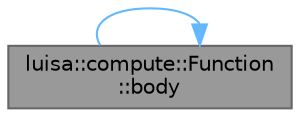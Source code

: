 digraph "luisa::compute::Function::body"
{
 // LATEX_PDF_SIZE
  bgcolor="transparent";
  edge [fontname=Helvetica,fontsize=10,labelfontname=Helvetica,labelfontsize=10];
  node [fontname=Helvetica,fontsize=10,shape=box,height=0.2,width=0.4];
  rankdir="LR";
  Node1 [id="Node000001",label="luisa::compute::Function\l::body",height=0.2,width=0.4,color="gray40", fillcolor="grey60", style="filled", fontcolor="black",tooltip="Return pointer to body statement"];
  Node1 -> Node1 [id="edge1_Node000001_Node000001",color="steelblue1",style="solid",tooltip=" "];
}
